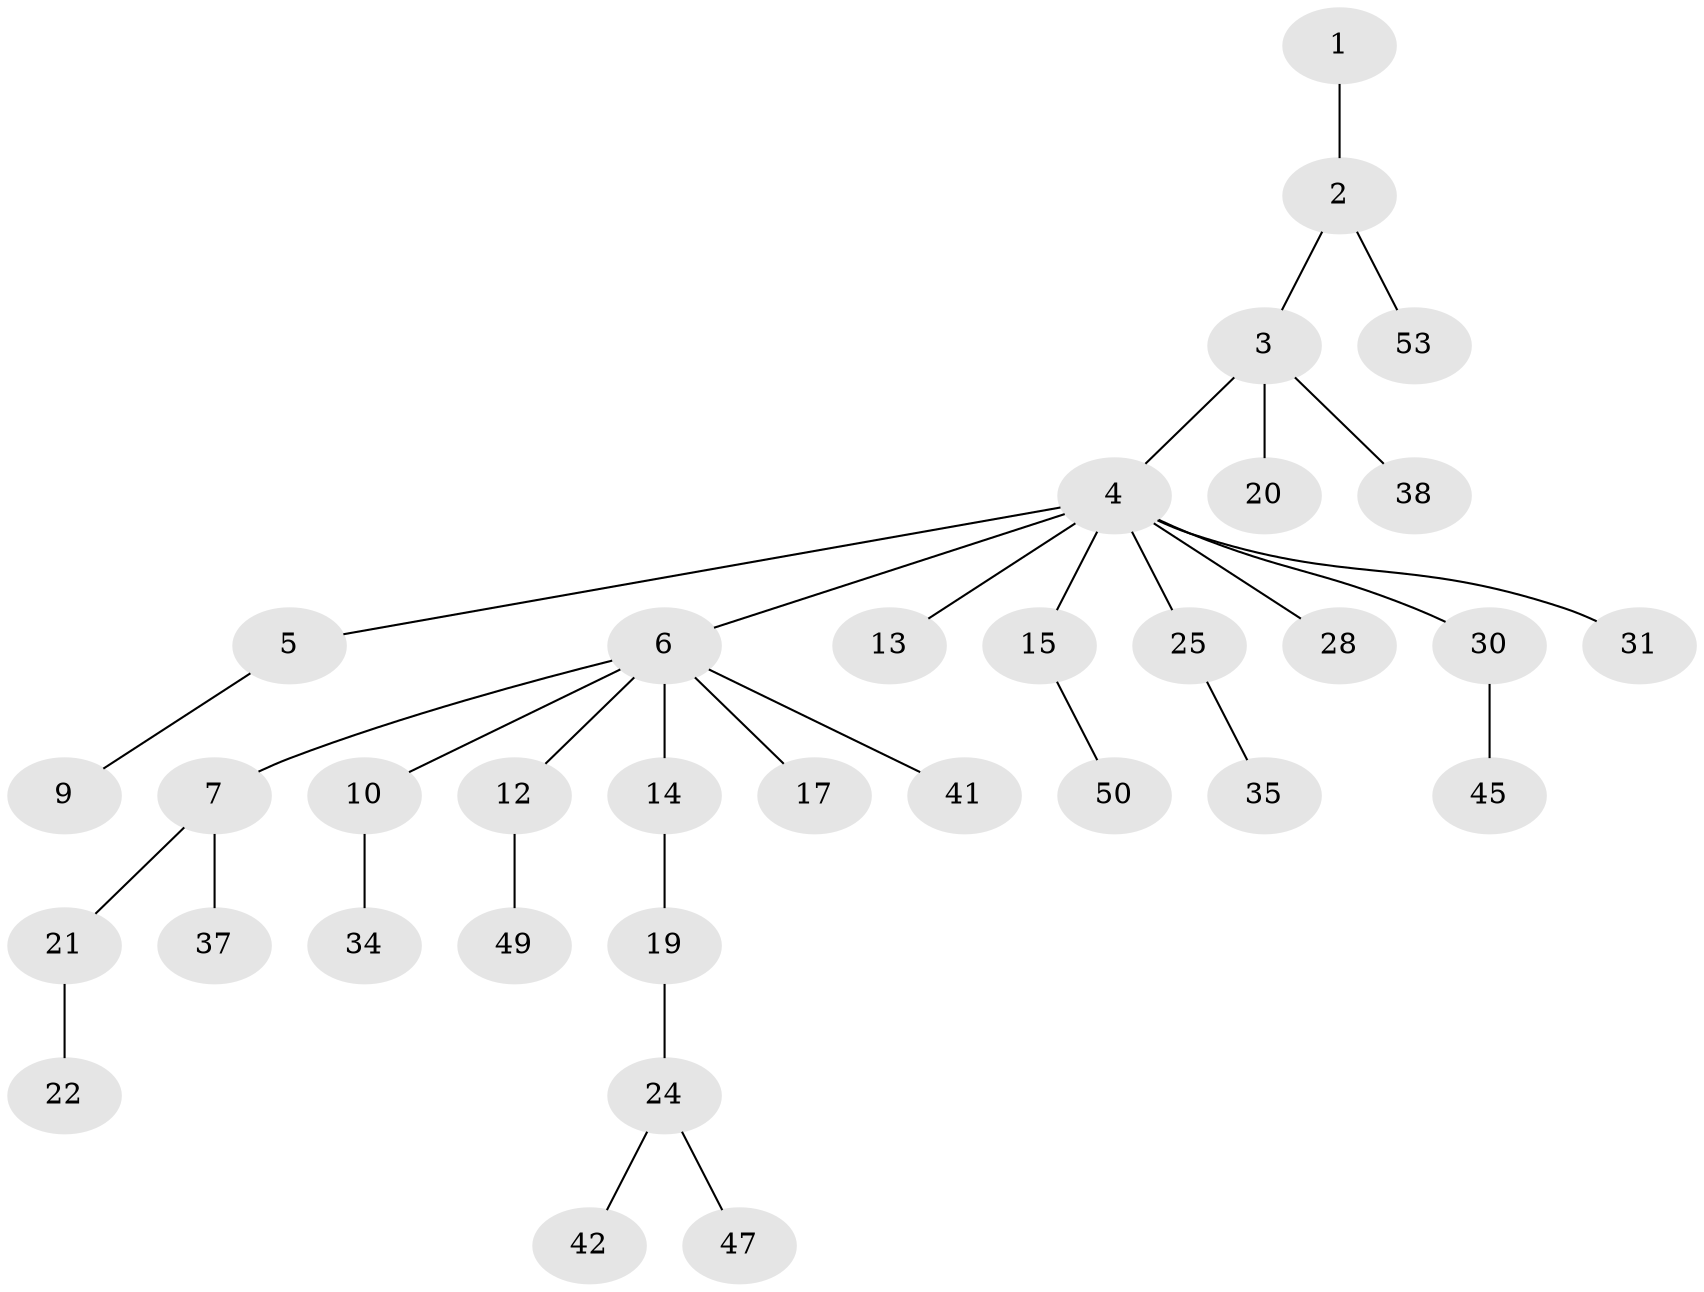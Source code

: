 // Generated by graph-tools (version 1.1) at 2025/24/03/03/25 07:24:05]
// undirected, 34 vertices, 33 edges
graph export_dot {
graph [start="1"]
  node [color=gray90,style=filled];
  1;
  2 [super="+11"];
  3 [super="+36"];
  4 [super="+27"];
  5 [super="+44"];
  6 [super="+18"];
  7 [super="+8"];
  9;
  10 [super="+23"];
  12 [super="+16"];
  13;
  14 [super="+33"];
  15 [super="+26"];
  17 [super="+40"];
  19 [super="+43"];
  20;
  21;
  22 [super="+52"];
  24 [super="+51"];
  25 [super="+29"];
  28;
  30 [super="+32"];
  31;
  34 [super="+46"];
  35 [super="+48"];
  37;
  38 [super="+39"];
  41;
  42;
  45;
  47;
  49;
  50;
  53;
  1 -- 2;
  2 -- 3;
  2 -- 53;
  3 -- 4;
  3 -- 20;
  3 -- 38;
  4 -- 5;
  4 -- 6;
  4 -- 13;
  4 -- 15;
  4 -- 25;
  4 -- 28;
  4 -- 30;
  4 -- 31;
  5 -- 9;
  6 -- 7;
  6 -- 10;
  6 -- 12;
  6 -- 14;
  6 -- 17;
  6 -- 41;
  7 -- 21;
  7 -- 37;
  10 -- 34;
  12 -- 49;
  14 -- 19;
  15 -- 50;
  19 -- 24;
  21 -- 22;
  24 -- 42;
  24 -- 47;
  25 -- 35;
  30 -- 45;
}
